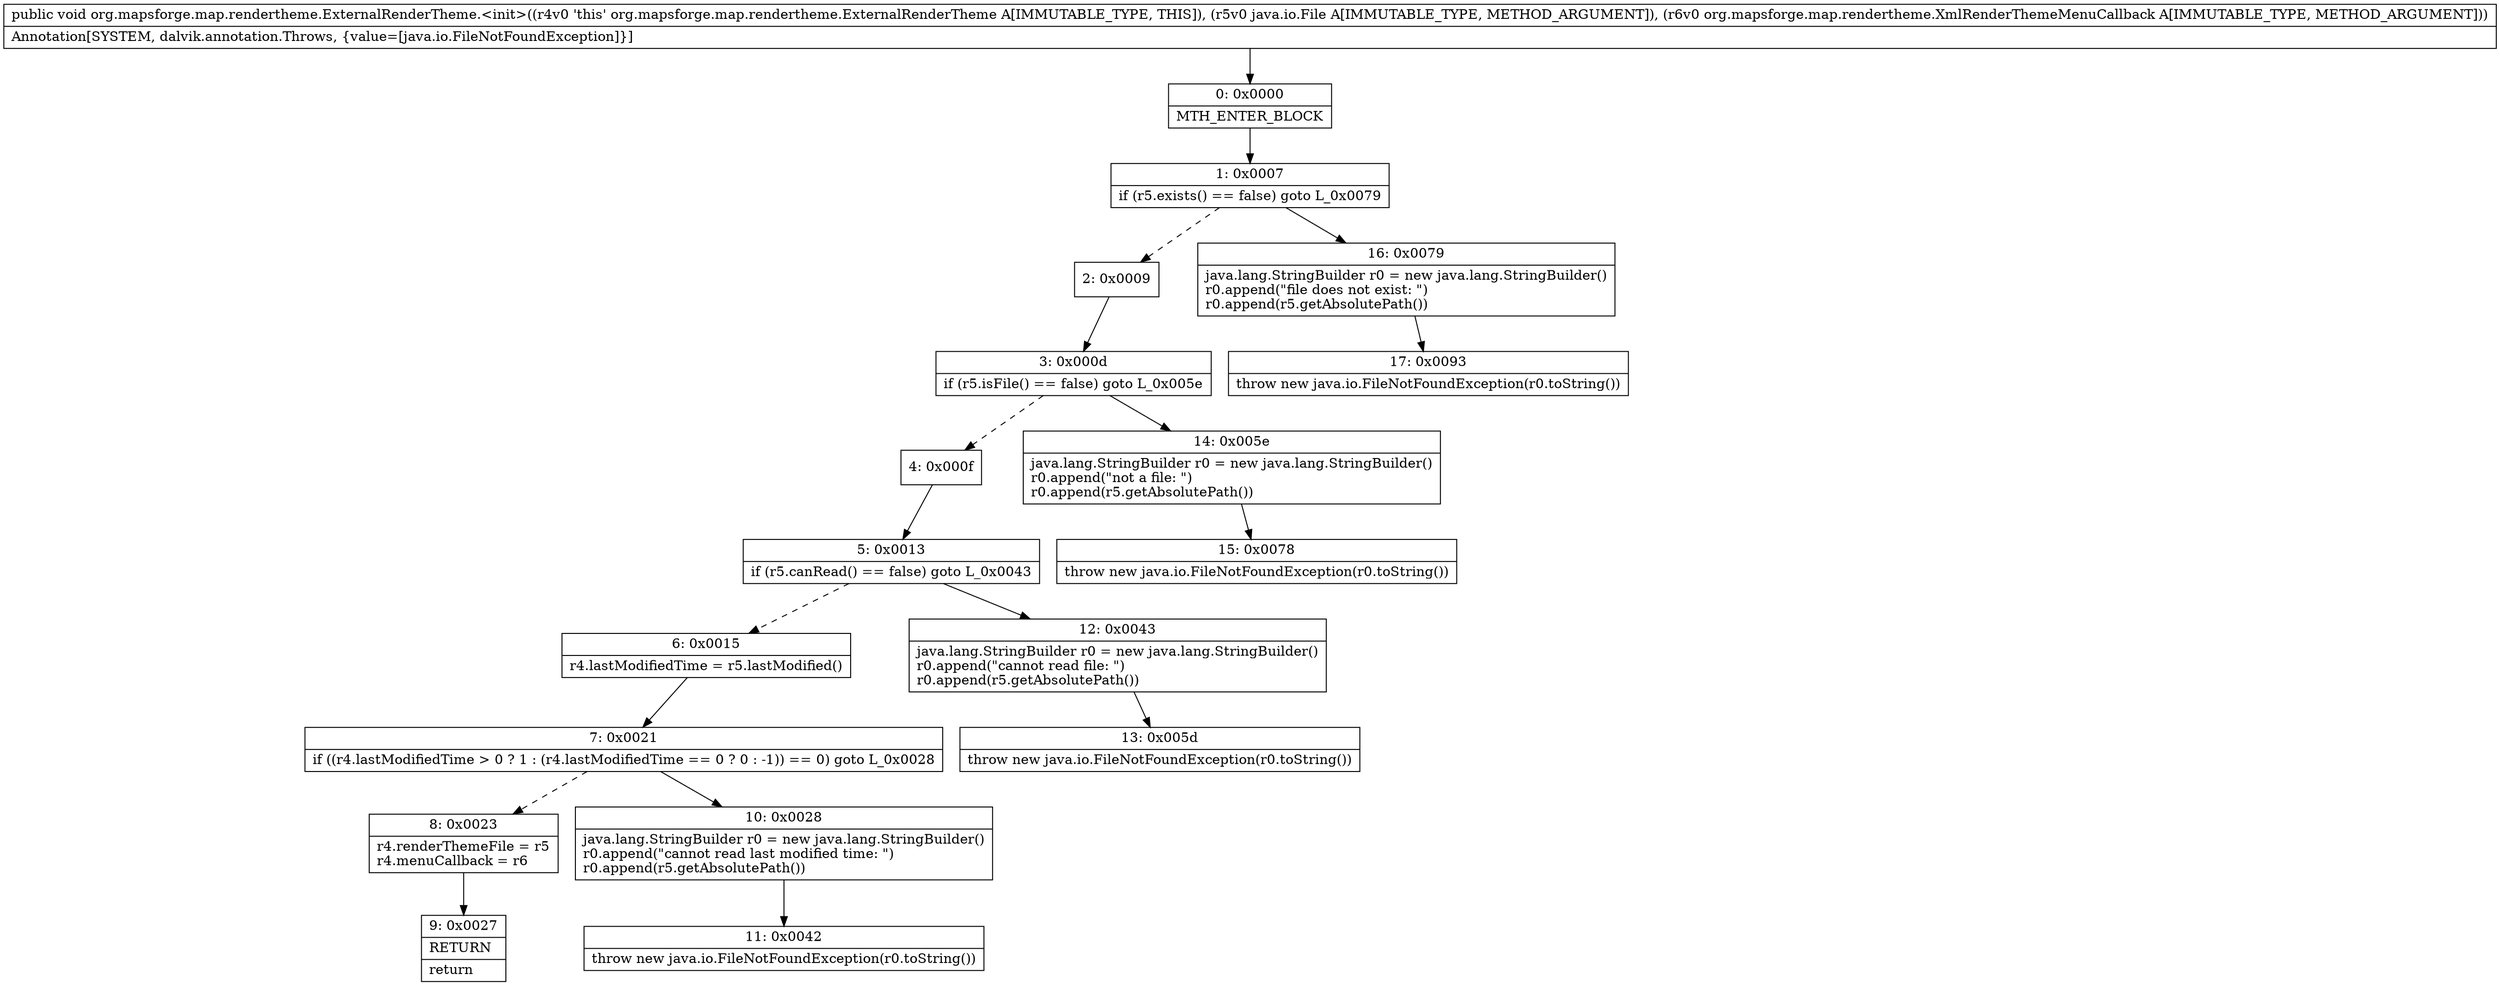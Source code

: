 digraph "CFG fororg.mapsforge.map.rendertheme.ExternalRenderTheme.\<init\>(Ljava\/io\/File;Lorg\/mapsforge\/map\/rendertheme\/XmlRenderThemeMenuCallback;)V" {
Node_0 [shape=record,label="{0\:\ 0x0000|MTH_ENTER_BLOCK\l}"];
Node_1 [shape=record,label="{1\:\ 0x0007|if (r5.exists() == false) goto L_0x0079\l}"];
Node_2 [shape=record,label="{2\:\ 0x0009}"];
Node_3 [shape=record,label="{3\:\ 0x000d|if (r5.isFile() == false) goto L_0x005e\l}"];
Node_4 [shape=record,label="{4\:\ 0x000f}"];
Node_5 [shape=record,label="{5\:\ 0x0013|if (r5.canRead() == false) goto L_0x0043\l}"];
Node_6 [shape=record,label="{6\:\ 0x0015|r4.lastModifiedTime = r5.lastModified()\l}"];
Node_7 [shape=record,label="{7\:\ 0x0021|if ((r4.lastModifiedTime \> 0 ? 1 : (r4.lastModifiedTime == 0 ? 0 : \-1)) == 0) goto L_0x0028\l}"];
Node_8 [shape=record,label="{8\:\ 0x0023|r4.renderThemeFile = r5\lr4.menuCallback = r6\l}"];
Node_9 [shape=record,label="{9\:\ 0x0027|RETURN\l|return\l}"];
Node_10 [shape=record,label="{10\:\ 0x0028|java.lang.StringBuilder r0 = new java.lang.StringBuilder()\lr0.append(\"cannot read last modified time: \")\lr0.append(r5.getAbsolutePath())\l}"];
Node_11 [shape=record,label="{11\:\ 0x0042|throw new java.io.FileNotFoundException(r0.toString())\l}"];
Node_12 [shape=record,label="{12\:\ 0x0043|java.lang.StringBuilder r0 = new java.lang.StringBuilder()\lr0.append(\"cannot read file: \")\lr0.append(r5.getAbsolutePath())\l}"];
Node_13 [shape=record,label="{13\:\ 0x005d|throw new java.io.FileNotFoundException(r0.toString())\l}"];
Node_14 [shape=record,label="{14\:\ 0x005e|java.lang.StringBuilder r0 = new java.lang.StringBuilder()\lr0.append(\"not a file: \")\lr0.append(r5.getAbsolutePath())\l}"];
Node_15 [shape=record,label="{15\:\ 0x0078|throw new java.io.FileNotFoundException(r0.toString())\l}"];
Node_16 [shape=record,label="{16\:\ 0x0079|java.lang.StringBuilder r0 = new java.lang.StringBuilder()\lr0.append(\"file does not exist: \")\lr0.append(r5.getAbsolutePath())\l}"];
Node_17 [shape=record,label="{17\:\ 0x0093|throw new java.io.FileNotFoundException(r0.toString())\l}"];
MethodNode[shape=record,label="{public void org.mapsforge.map.rendertheme.ExternalRenderTheme.\<init\>((r4v0 'this' org.mapsforge.map.rendertheme.ExternalRenderTheme A[IMMUTABLE_TYPE, THIS]), (r5v0 java.io.File A[IMMUTABLE_TYPE, METHOD_ARGUMENT]), (r6v0 org.mapsforge.map.rendertheme.XmlRenderThemeMenuCallback A[IMMUTABLE_TYPE, METHOD_ARGUMENT]))  | Annotation[SYSTEM, dalvik.annotation.Throws, \{value=[java.io.FileNotFoundException]\}]\l}"];
MethodNode -> Node_0;
Node_0 -> Node_1;
Node_1 -> Node_2[style=dashed];
Node_1 -> Node_16;
Node_2 -> Node_3;
Node_3 -> Node_4[style=dashed];
Node_3 -> Node_14;
Node_4 -> Node_5;
Node_5 -> Node_6[style=dashed];
Node_5 -> Node_12;
Node_6 -> Node_7;
Node_7 -> Node_8[style=dashed];
Node_7 -> Node_10;
Node_8 -> Node_9;
Node_10 -> Node_11;
Node_12 -> Node_13;
Node_14 -> Node_15;
Node_16 -> Node_17;
}


